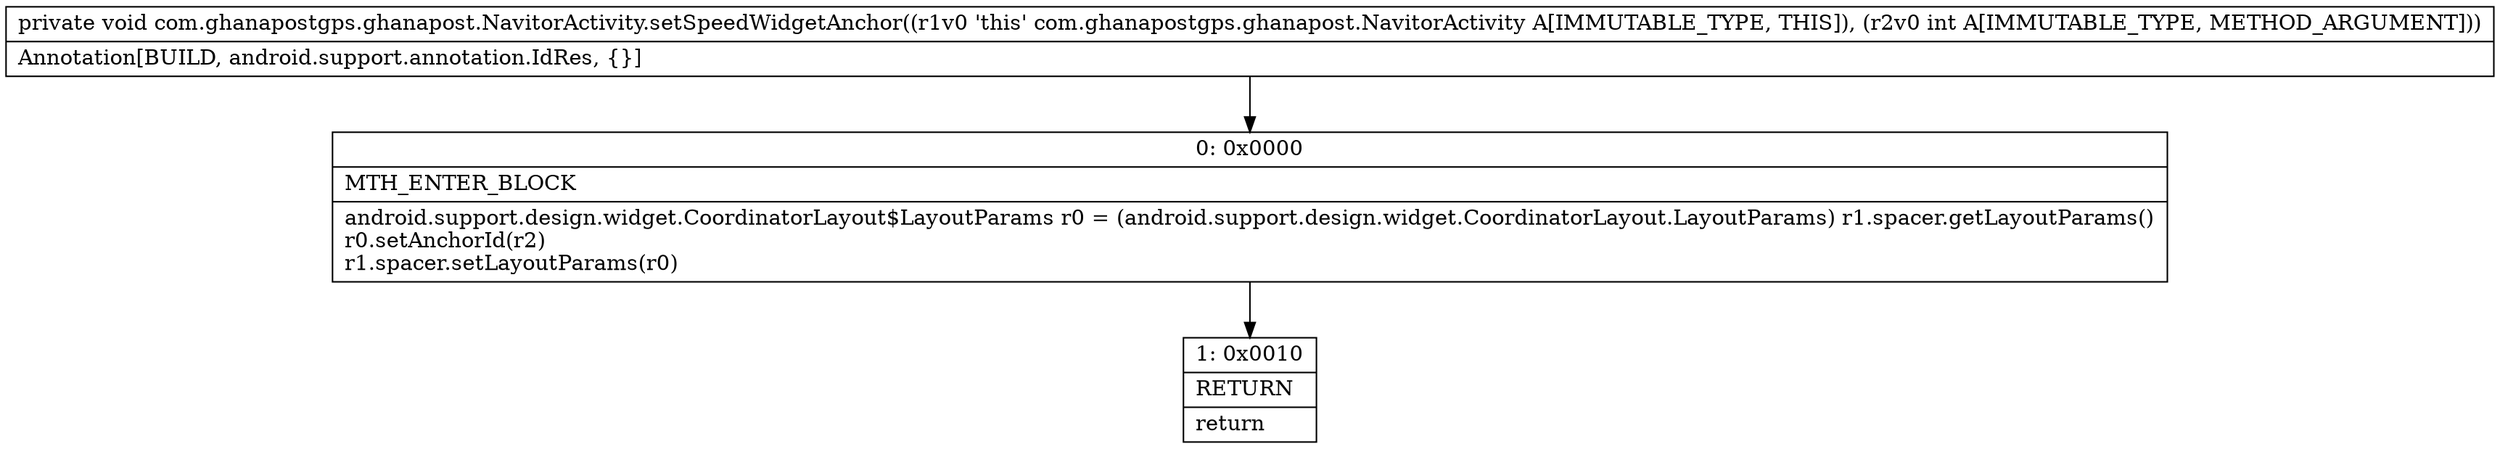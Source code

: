 digraph "CFG forcom.ghanapostgps.ghanapost.NavitorActivity.setSpeedWidgetAnchor(I)V" {
Node_0 [shape=record,label="{0\:\ 0x0000|MTH_ENTER_BLOCK\l|android.support.design.widget.CoordinatorLayout$LayoutParams r0 = (android.support.design.widget.CoordinatorLayout.LayoutParams) r1.spacer.getLayoutParams()\lr0.setAnchorId(r2)\lr1.spacer.setLayoutParams(r0)\l}"];
Node_1 [shape=record,label="{1\:\ 0x0010|RETURN\l|return\l}"];
MethodNode[shape=record,label="{private void com.ghanapostgps.ghanapost.NavitorActivity.setSpeedWidgetAnchor((r1v0 'this' com.ghanapostgps.ghanapost.NavitorActivity A[IMMUTABLE_TYPE, THIS]), (r2v0 int A[IMMUTABLE_TYPE, METHOD_ARGUMENT]))  | Annotation[BUILD, android.support.annotation.IdRes, \{\}]\l}"];
MethodNode -> Node_0;
Node_0 -> Node_1;
}

